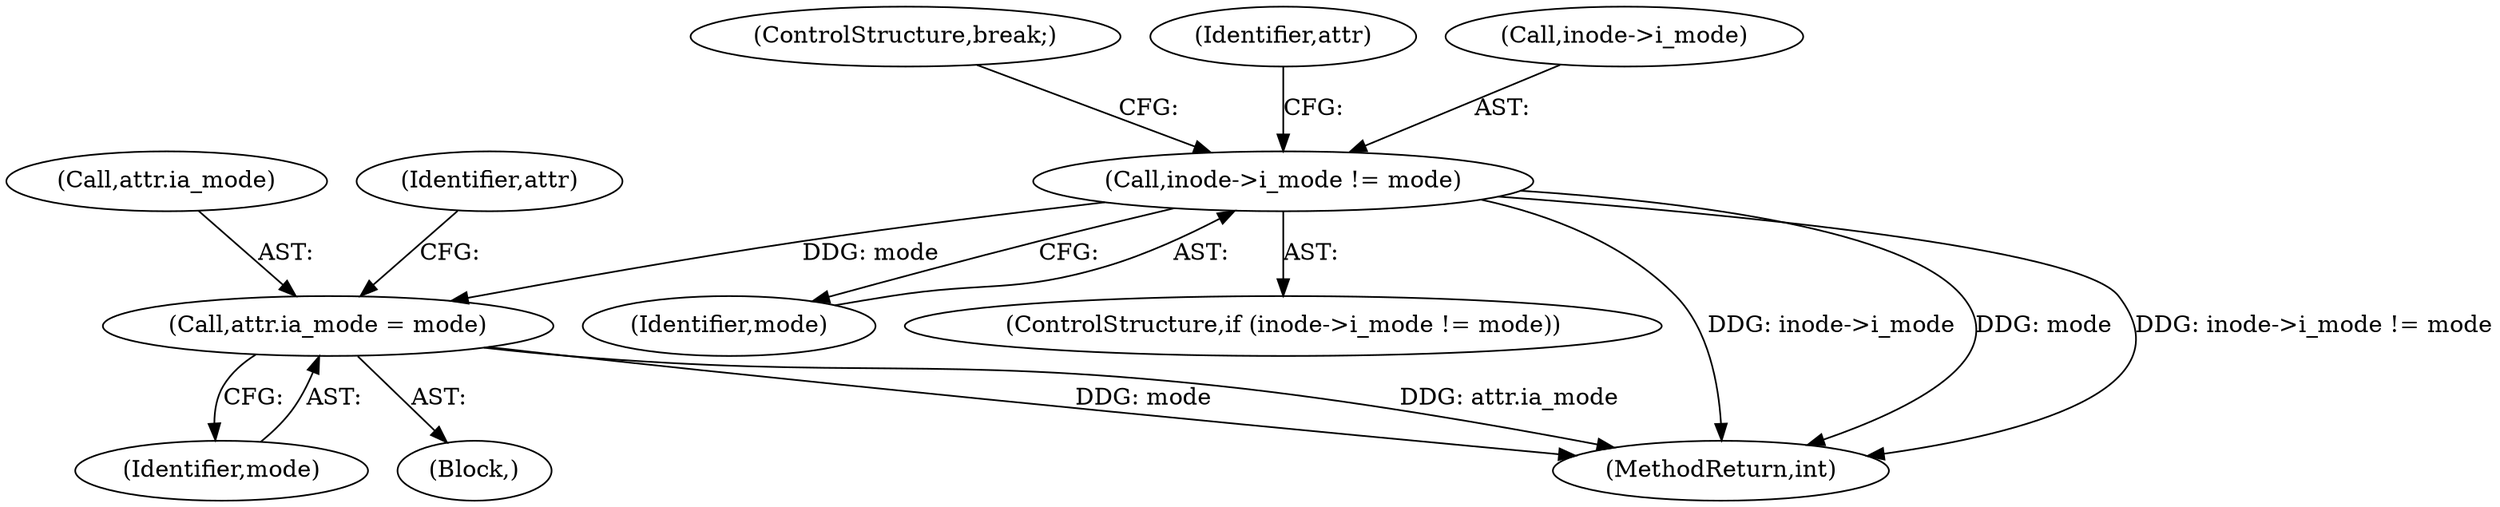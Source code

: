 digraph "0_linux_073931017b49d9458aa351605b43a7e34598caef_7@pointer" {
"1000131" [label="(Call,inode->i_mode != mode)"];
"1000145" [label="(Call,attr.ia_mode = mode)"];
"1000135" [label="(Identifier,mode)"];
"1000145" [label="(Call,attr.ia_mode = mode)"];
"1000149" [label="(Identifier,mode)"];
"1000146" [label="(Call,attr.ia_mode)"];
"1000130" [label="(ControlStructure,if (inode->i_mode != mode))"];
"1000167" [label="(ControlStructure,break;)"];
"1000152" [label="(Identifier,attr)"];
"1000140" [label="(Identifier,attr)"];
"1000132" [label="(Call,inode->i_mode)"];
"1000131" [label="(Call,inode->i_mode != mode)"];
"1000136" [label="(Block,)"];
"1000204" [label="(MethodReturn,int)"];
"1000131" -> "1000130"  [label="AST: "];
"1000131" -> "1000135"  [label="CFG: "];
"1000132" -> "1000131"  [label="AST: "];
"1000135" -> "1000131"  [label="AST: "];
"1000140" -> "1000131"  [label="CFG: "];
"1000167" -> "1000131"  [label="CFG: "];
"1000131" -> "1000204"  [label="DDG: inode->i_mode"];
"1000131" -> "1000204"  [label="DDG: mode"];
"1000131" -> "1000204"  [label="DDG: inode->i_mode != mode"];
"1000131" -> "1000145"  [label="DDG: mode"];
"1000145" -> "1000136"  [label="AST: "];
"1000145" -> "1000149"  [label="CFG: "];
"1000146" -> "1000145"  [label="AST: "];
"1000149" -> "1000145"  [label="AST: "];
"1000152" -> "1000145"  [label="CFG: "];
"1000145" -> "1000204"  [label="DDG: mode"];
"1000145" -> "1000204"  [label="DDG: attr.ia_mode"];
}
